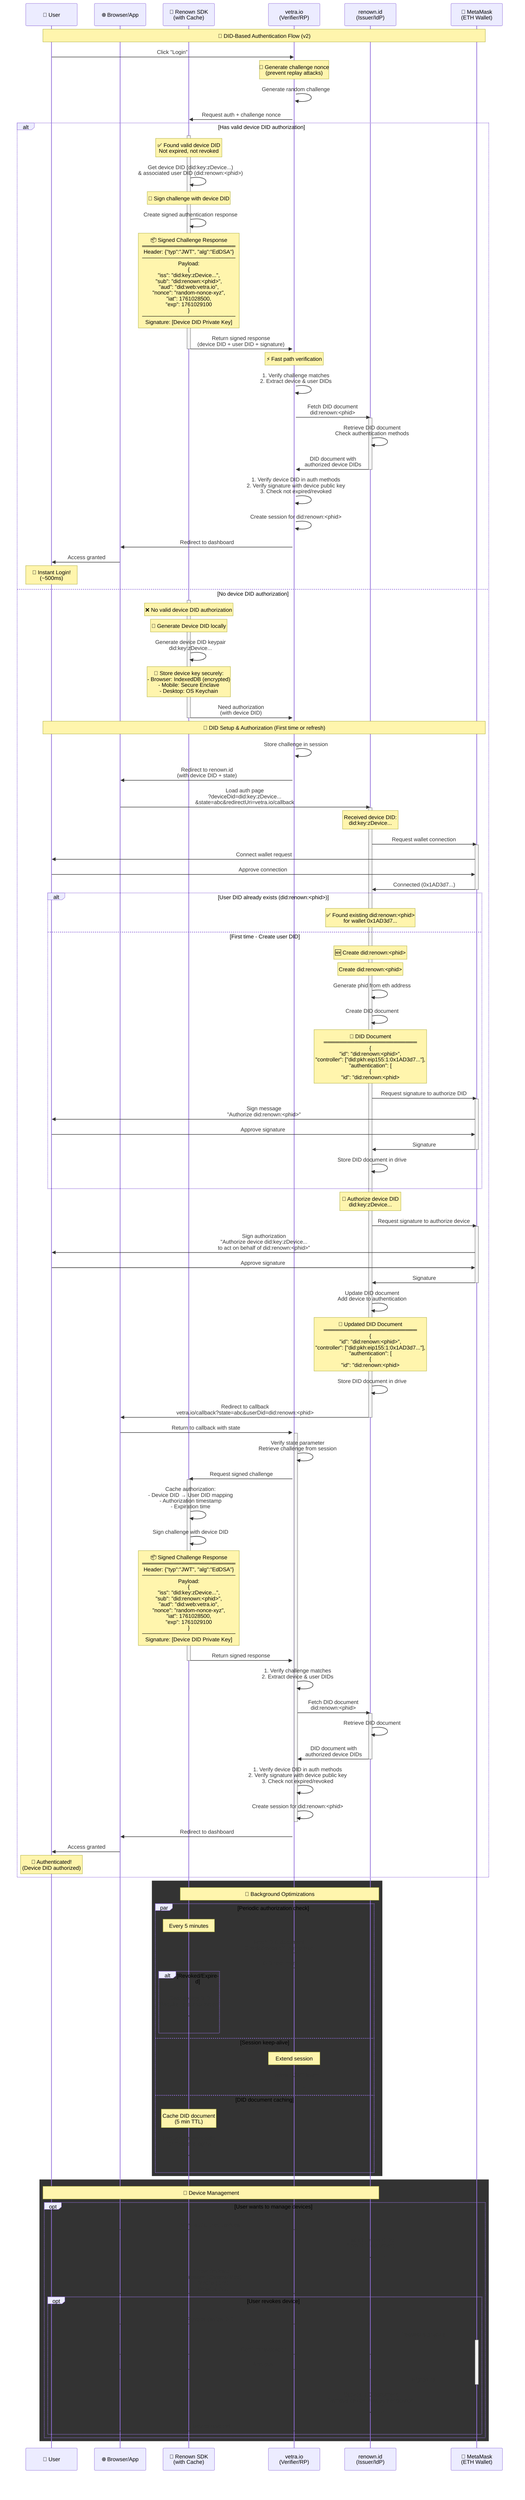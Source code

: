 sequenceDiagram
    participant User as 👤 User
    participant Browser as 🌐 Browser/App
    participant SDK as 🔑 Renown SDK<br/>(with Cache)
    participant Vetra as vetra.io<br/>(Verifier/RP)
    participant Renown as renown.id<br/>(Issuer/IdP)
    participant Wallet as 🦊 MetaMask<br/>(ETH Wallet)

    Note over User,Wallet: 🚀 DID-Based Authentication Flow (v2)

    %% Check for cached credential
    User->>Vetra: Click "Login"
    activate Vetra

    Note over Vetra: 🔐 Generate challenge nonce<br/>(prevent replay attacks)
    Vetra->>Vetra: Generate random challenge

    Vetra->>SDK: Request auth + challenge nonce

    alt Has valid device DID authorization
        activate SDK
        Note over SDK: ✅ Found valid device DID<br/>Not expired, not revoked

        SDK->>SDK: Get device DID (did:key:zDevice...)<br/>& associated user DID (did:renown:<phid>)

        Note over SDK: 🔐 Sign challenge with device DID
        SDK->>SDK: Create signed authentication response

        Note over SDK: 📦 Signed Challenge Response<br/>════════════════════════<br/>Header: {"typ":"JWT", "alg":"EdDSA"}<br/>────────────────────────<br/>Payload:<br/>{<br/>  "iss": "did:key:zDevice...",<br/>  "sub": "did:renown:<phid>",<br/>  "aud": "did:web:vetra.io",<br/>  "nonce": "random-nonce-xyz",<br/>  "iat": 1761028500,<br/>  "exp": 1761029100<br/>}<br/>────────────────────────<br/>Signature: [Device DID Private Key]

        SDK->>Vetra: Return signed response<br/>(device DID + user DID + signature)
        deactivate SDK

        Note over Vetra: ⚡ Fast path verification
        Vetra->>Vetra: 1. Verify challenge matches<br/>2. Extract device & user DIDs

        %% Check device DID authorization
        Vetra->>Renown: Fetch DID document<br/>did:renown:<phid>
        activate Renown
        Renown->>Renown: Retrieve DID document<br/>Check authentication methods
        Renown->>Vetra: DID document with<br/>authorized device DIDs
        deactivate Renown

        Vetra->>Vetra: 1. Verify device DID in auth methods<br/>2. Verify signature with device public key<br/>3. Check not expired/revoked
        Vetra->>Vetra: Create session for did:renown:<phid>
        Vetra->>Browser: Redirect to dashboard
        Browser->>User: Access granted

        Note over User: 🎉 Instant Login!<br/>(~500ms)

    else No device DID authorization
        activate SDK
        Note over SDK: ❌ No valid device DID authorization

        Note over SDK: 🔑 Generate Device DID locally
        SDK->>SDK: Generate device DID keypair<br/>did:key:zDevice...

        Note over SDK: 💾 Store device key securely:<br/>- Browser: IndexedDB (encrypted)<br/>- Mobile: Secure Enclave<br/>- Desktop: OS Keychain

        SDK->>Vetra: Need authorization<br/>(with device DID)
        deactivate SDK

        %% First-time or refresh flow
        Note over User,Wallet: 🔄 DID Setup & Authorization (First time or refresh)

        Vetra->>Vetra: Store challenge in session
        Vetra->>Browser: Redirect to renown.id<br/>(with device DID + state)
        Browser->>Renown: Load auth page<br/>?deviceDid=did:key:zDevice...<br/>&state=abc&redirectUri=vetra.io/callback
        activate Renown

        Note over Renown: Received device DID:<br/>did:key:zDevice...

        Renown->>Wallet: Request wallet connection
        activate Wallet
        Wallet->>User: Connect wallet request
        User->>Wallet: Approve connection
        Wallet->>Renown: Connected (0x1AD3d7...)
        deactivate Wallet

        alt User DID already exists (did:renown:<phid>)
            Note over Renown: ✅ Found existing did:renown:<phid><br/>for wallet 0x1AD3d7...

        else First time - Create user DID
            Note over Renown: 🆕 Create did:renown:<phid>

            Note over Renown: Create did:renown:<phid>
            Renown->>Renown: Generate phid from eth address
            Renown->>Renown: Create DID document

            Note over Renown: 📄 DID Document<br/>════════════════════════<br/>{<br/>  "id": "did:renown:<phid>",<br/>  "controller": ["did:pkh:eip155:1:0x1AD3d7..."],<br/>  "authentication": [<br/>    {<br/>      "id": "did:renown:<phid>#eth-key-1",<br/>      "type": "EcdsaSecp256k1RecoveryMethod2020",<br/>      "controller": "did:renown:<phid>",<br/>      "blockchainAccountId": "eip155:1:0x1AD3d7..."<br/>    }<br/>  ],<br/>  "assertionMethod": [],<br/>  "capabilityDelegation": []<br/>}

            Renown->>Wallet: Request signature to authorize DID
            activate Wallet
            Wallet->>User: Sign message<br/>"Authorize did:renown:<phid>"
            User->>Wallet: Approve signature
            Wallet->>Renown: Signature
            deactivate Wallet

            Renown->>Renown: Store DID document in drive
        end

        %% Authorize device DID
        Note over Renown: 🔐 Authorize device DID<br/>did:key:zDevice...

        Renown->>Wallet: Request signature to authorize device
        activate Wallet
        Wallet->>User: Sign authorization<br/>"Authorize device did:key:zDevice...<br/>to act on behalf of did:renown:<phid>"
        User->>Wallet: Approve signature
        Wallet->>Renown: Signature
        deactivate Wallet

        Renown->>Renown: Update DID document<br/>Add device to authentication

        Note over Renown: 📄 Updated DID Document<br/>════════════════════════<br/>{<br/>  "id": "did:renown:<phid>",<br/>  "controller": ["did:pkh:eip155:1:0x1AD3d7..."],<br/>  "authentication": [<br/>    {<br/>      "id": "did:renown:<phid>#eth-key-1",<br/>      "type": "EcdsaSecp256k1RecoveryMethod2020",<br/>      "controller": "did:renown:<phid>",<br/>      "blockchainAccountId": "eip155:1:0x1AD3d7..."<br/>    },<br/>    {<br/>      "id": "did:renown:<phid>#device-key-1",<br/>      "type": "Ed25519VerificationKey2020",<br/>      "controller": "did:renown:<phid>",<br/>      "publicKeyMultibase": "zDevice...",<br/>      "expiresAt": "2025-11-22T00:00:00Z"<br/>    }<br/>  ],<br/>  "assertionMethod": [...],<br/>  "capabilityDelegation": [...]<br/>}

        Renown->>Renown: Store DID document in drive
        Renown->>Browser: Redirect to callback<br/>vetra.io/callback?state=abc&userDid=did:renown:<phid>
        deactivate Renown

        Browser->>Vetra: Return to callback with state
        activate Vetra
        Vetra->>Vetra: Verify state parameter<br/>Retrieve challenge from session

        Vetra->>SDK: Request signed challenge
        activate SDK
        SDK->>SDK: Cache authorization:<br/>- Device DID → User DID mapping<br/>- Authorization timestamp<br/>- Expiration time
        SDK->>SDK: Sign challenge with device DID

        Note over SDK: 📦 Signed Challenge Response<br/>════════════════════════<br/>Header: {"typ":"JWT", "alg":"EdDSA"}<br/>────────────────────────<br/>Payload:<br/>{<br/>  "iss": "did:key:zDevice...",<br/>  "sub": "did:renown:<phid>",<br/>  "aud": "did:web:vetra.io",<br/>  "nonce": "random-nonce-xyz",<br/>  "iat": 1761028500,<br/>  "exp": 1761029100<br/>}<br/>────────────────────────<br/>Signature: [Device DID Private Key]

        SDK->>Vetra: Return signed response
        deactivate SDK

        %% Verification
        Vetra->>Vetra: 1. Verify challenge matches<br/>2. Extract device & user DIDs

        Vetra->>Renown: Fetch DID document<br/>did:renown:<phid>
        activate Renown
        Renown->>Renown: Retrieve DID document
        Renown->>Vetra: DID document with<br/>authorized device DIDs
        deactivate Renown

        Vetra->>Vetra: 1. Verify device DID in auth methods<br/>2. Verify signature with device public key<br/>3. Check not expired/revoked
        Vetra->>Vetra: Create session for did:renown:<phid>
        deactivate Vetra
        Vetra->>Browser: Redirect to dashboard
        Browser->>User: Access granted

        Note over User: 🎉 Authenticated!<br/>(Device DID authorized)
    end

    %% Background processes
    rect
        Note over SDK,Renown: 🔄 Background Optimizations

        par Periodic authorization check
            Note over SDK: Every 5 minutes
            SDK->>Renown: Fetch DID document<br/>Check device still authorized
            Renown->>SDK: DID document
            alt Revoked/Expired
                SDK->>SDK: Clear device DID<br/>Require re-authorization
            end
        and Session keep-alive
            Note over Vetra: Extend session
            Vetra->>Vetra: Refresh JWT token
        and DID document caching
            Note over SDK: Cache DID document<br/>(5 min TTL)
            SDK->>SDK: Reduce network calls<br/>for frequent logins
        end
    end

    %% Device management
    rect
        Note over User,Renown: 🔐 Device Management

        opt User wants to manage devices
            User->>Renown: View authorized devices
            Renown->>Renown: List all device DIDs<br/>from DID document
            Renown->>User: Show devices:<br/>- Browser (Chrome/Mac)<br/>- Mobile (iOS)<br/>- Desktop App

            opt User revokes device
                User->>Renown: Revoke device DID
                Renown->>Wallet: Request signature
                activate Wallet
                Wallet->>User: Confirm revocation
                User->>Wallet: Approve
                Wallet->>Renown: Signature
                deactivate Wallet
                Renown->>Renown: Update DID document<br/>Remove device from authentication
                Renown->>User: Device revoked
            end
        end
    end